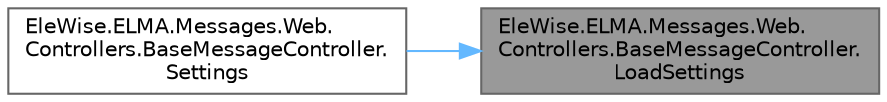 digraph "EleWise.ELMA.Messages.Web.Controllers.BaseMessageController.LoadSettings"
{
 // LATEX_PDF_SIZE
  bgcolor="transparent";
  edge [fontname=Helvetica,fontsize=10,labelfontname=Helvetica,labelfontsize=10];
  node [fontname=Helvetica,fontsize=10,shape=box,height=0.2,width=0.4];
  rankdir="RL";
  Node1 [id="Node000001",label="EleWise.ELMA.Messages.Web.\lControllers.BaseMessageController.\lLoadSettings",height=0.2,width=0.4,color="gray40", fillcolor="grey60", style="filled", fontcolor="black",tooltip="Возвращает настройки."];
  Node1 -> Node2 [id="edge1_Node000001_Node000002",dir="back",color="steelblue1",style="solid",tooltip=" "];
  Node2 [id="Node000002",label="EleWise.ELMA.Messages.Web.\lControllers.BaseMessageController.\lSettings",height=0.2,width=0.4,color="grey40", fillcolor="white", style="filled",URL="$class_ele_wise_1_1_e_l_m_a_1_1_messages_1_1_web_1_1_controllers_1_1_base_message_controller.html#a0fd421890399ce81a83cb1c0d965a2d1",tooltip="Возвращает настройки."];
}
